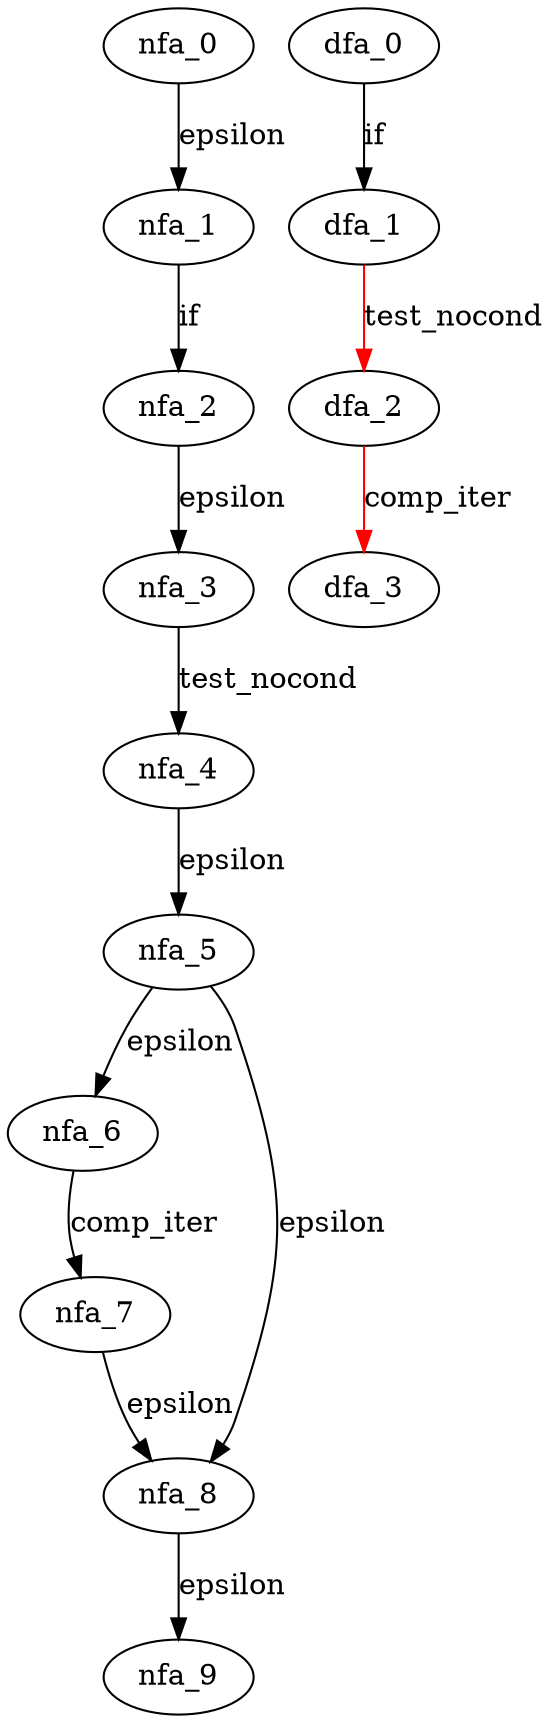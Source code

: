digraph comp_if {
 subgraph comp_if_nfa {
  nfa_0->nfa_1[label=epsilon]
  nfa_1->nfa_2[label="if"]
  nfa_2->nfa_3[label=epsilon]
  nfa_3->nfa_4[label=test_nocond]
  nfa_4->nfa_5[label=epsilon]
  nfa_5->nfa_6[label=epsilon]
  nfa_6->nfa_7[label=comp_iter]
  nfa_7->nfa_8[label=epsilon]
  nfa_8->nfa_9[label=epsilon]
  nfa_5->nfa_8[label=epsilon]
  }
 subgraph comp_if_dfa {
  dfa_0->dfa_1[label="if"]
  dfa_1->dfa_2[label=test_nocond,color=red]
  dfa_2->dfa_3[label=comp_iter,color=red]
  }
}
